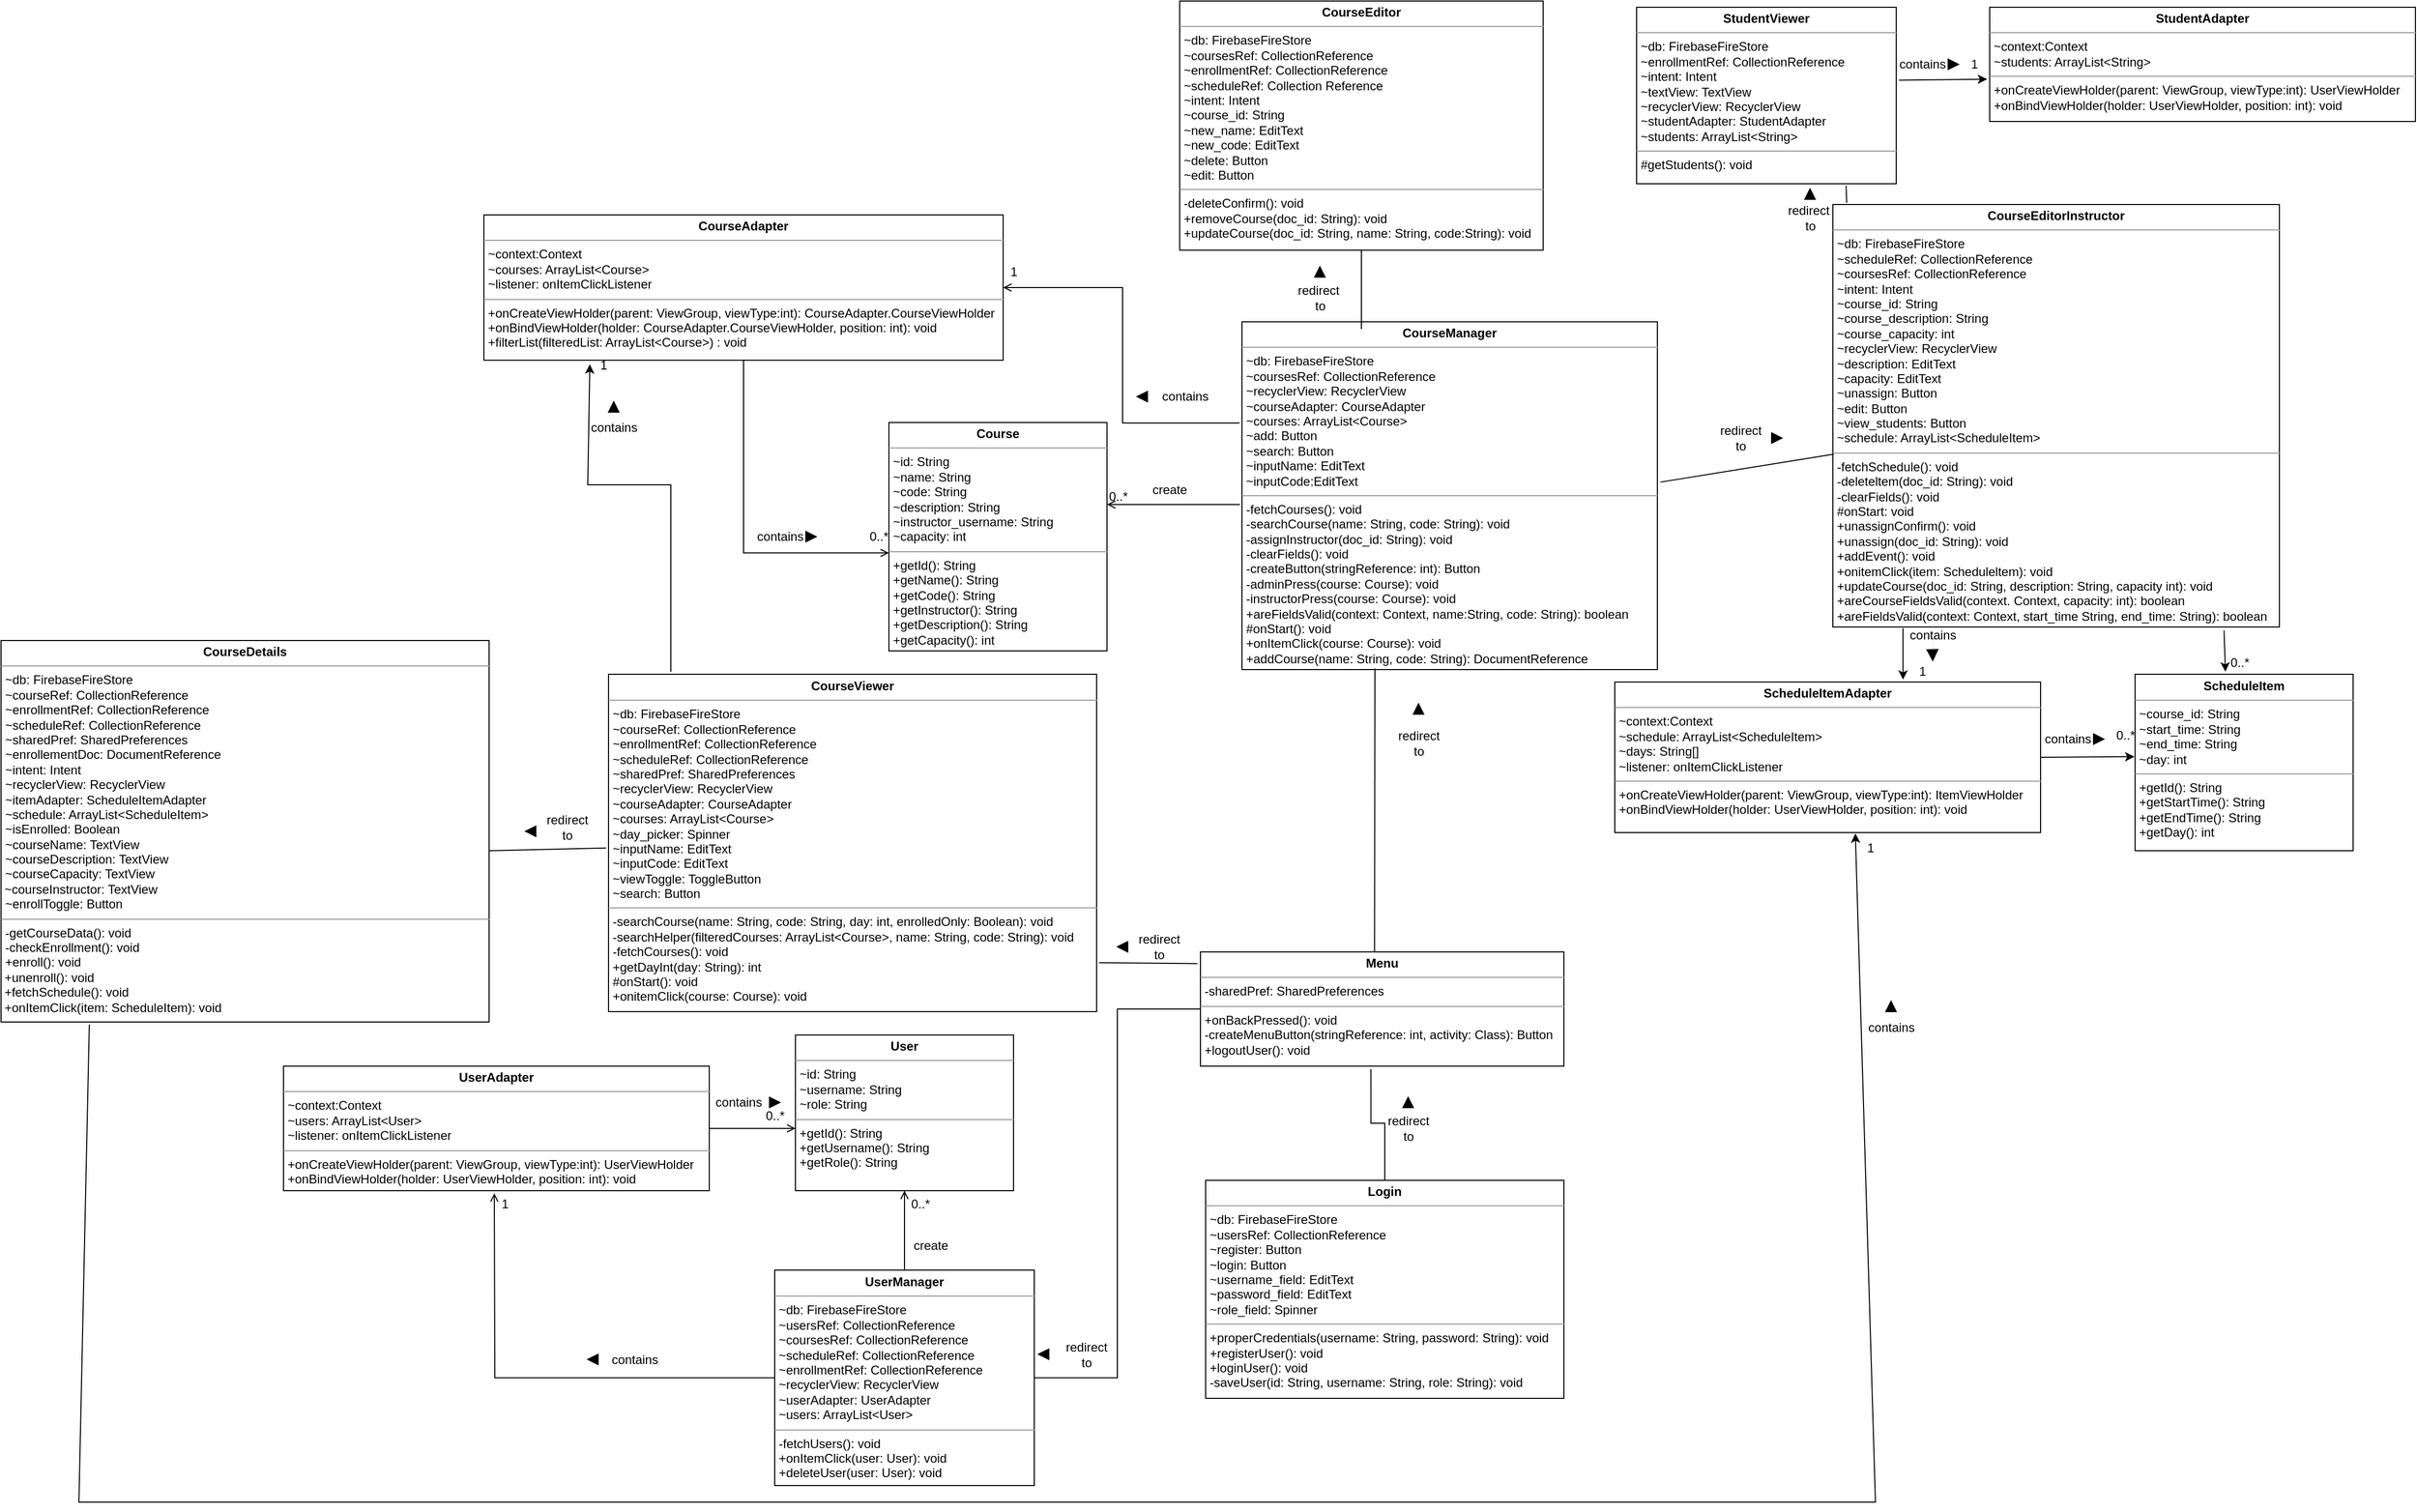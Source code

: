 <mxfile version="20.6.0" type="github">
  <diagram id="C5RBs43oDa-KdzZeNtuy" name="Page-1">
    <mxGraphModel dx="3412" dy="2587" grid="1" gridSize="10" guides="1" tooltips="1" connect="1" arrows="1" fold="1" page="1" pageScale="1" pageWidth="827" pageHeight="1169" math="0" shadow="0">
      <root>
        <mxCell id="WIyWlLk6GJQsqaUBKTNV-0" />
        <mxCell id="WIyWlLk6GJQsqaUBKTNV-1" parent="WIyWlLk6GJQsqaUBKTNV-0" />
        <mxCell id="zkfFHV4jXpPFQw0GAbJ--26" value="" style="endArrow=none;shadow=0;strokeWidth=1;rounded=0;endFill=0;edgeStyle=elbowEdgeStyle;elbow=vertical;strokeColor=default;startArrow=open;startFill=0;" parent="WIyWlLk6GJQsqaUBKTNV-1" edge="1">
          <mxGeometry x="0.5" y="41" relative="1" as="geometry">
            <mxPoint x="380" y="189" as="sourcePoint" />
            <mxPoint x="508" y="189" as="targetPoint" />
            <mxPoint x="-40" y="32" as="offset" />
          </mxGeometry>
        </mxCell>
        <mxCell id="zkfFHV4jXpPFQw0GAbJ--27" value="0..*" style="resizable=0;align=left;verticalAlign=bottom;labelBackgroundColor=none;fontSize=12;" parent="zkfFHV4jXpPFQw0GAbJ--26" connectable="0" vertex="1">
          <mxGeometry x="-1" relative="1" as="geometry">
            <mxPoint y="1" as="offset" />
          </mxGeometry>
        </mxCell>
        <mxCell id="zkfFHV4jXpPFQw0GAbJ--28" value="" style="resizable=0;align=right;verticalAlign=bottom;labelBackgroundColor=none;fontSize=12;" parent="zkfFHV4jXpPFQw0GAbJ--26" connectable="0" vertex="1">
          <mxGeometry x="1" relative="1" as="geometry">
            <mxPoint x="-7" y="4" as="offset" />
          </mxGeometry>
        </mxCell>
        <mxCell id="fP5dS_6nymFe7e1dq4BX-2" value="&lt;p style=&quot;margin:0px;margin-top:4px;text-align:center;&quot;&gt;&lt;b&gt;Course&lt;/b&gt;&lt;/p&gt;&lt;hr size=&quot;1&quot;&gt;&lt;p style=&quot;margin:0px;margin-left:4px;&quot;&gt;~id: String&lt;/p&gt;&lt;p style=&quot;margin:0px;margin-left:4px;&quot;&gt;&lt;span style=&quot;background-color: initial;&quot;&gt;~name: String&lt;/span&gt;&lt;/p&gt;&lt;p style=&quot;margin:0px;margin-left:4px;&quot;&gt;&lt;span style=&quot;background-color: initial;&quot;&gt;~code: String&lt;/span&gt;&lt;/p&gt;&lt;p style=&quot;margin:0px;margin-left:4px;&quot;&gt;~description: String&lt;span style=&quot;background-color: initial;&quot;&gt;&lt;br&gt;&lt;/span&gt;&lt;/p&gt;&lt;p style=&quot;margin:0px;margin-left:4px;&quot;&gt;~instructor_username: String&lt;br&gt;&lt;/p&gt;&lt;p style=&quot;margin:0px;margin-left:4px;&quot;&gt;~capacity: int&lt;br&gt;&lt;/p&gt;&lt;hr size=&quot;1&quot;&gt;&lt;p style=&quot;margin:0px;margin-left:4px;&quot;&gt;+getId(): String&lt;/p&gt;&lt;p style=&quot;margin:0px;margin-left:4px;&quot;&gt;+getName(): String&lt;/p&gt;&lt;p style=&quot;margin:0px;margin-left:4px;&quot;&gt;+getCode(): String&lt;/p&gt;&lt;p style=&quot;margin:0px;margin-left:4px;&quot;&gt;+getInstructor(): String&lt;br&gt;&lt;/p&gt;&lt;p style=&quot;margin:0px;margin-left:4px;&quot;&gt;+getDescription(): String&lt;br&gt;&lt;/p&gt;&lt;p style=&quot;margin:0px;margin-left:4px;&quot;&gt;+getCapacity(): int&lt;br&gt;&lt;/p&gt;&lt;p style=&quot;margin:0px;margin-left:4px;&quot;&gt;&lt;br&gt;&lt;/p&gt;" style="verticalAlign=top;align=left;overflow=fill;fontSize=12;fontFamily=Helvetica;html=1;" parent="WIyWlLk6GJQsqaUBKTNV-1" vertex="1">
          <mxGeometry x="170" y="110" width="210" height="220" as="geometry" />
        </mxCell>
        <mxCell id="fP5dS_6nymFe7e1dq4BX-3" value="&lt;p style=&quot;margin:0px;margin-top:4px;text-align:center;&quot;&gt;&lt;b&gt;User&lt;/b&gt;&lt;/p&gt;&lt;hr size=&quot;1&quot;&gt;&lt;p style=&quot;margin:0px;margin-left:4px;&quot;&gt;~id: String&lt;/p&gt;&lt;p style=&quot;margin:0px;margin-left:4px;&quot;&gt;&lt;span style=&quot;background-color: initial;&quot;&gt;~username: String&lt;/span&gt;&lt;/p&gt;&lt;p style=&quot;margin:0px;margin-left:4px;&quot;&gt;&lt;span style=&quot;background-color: initial;&quot;&gt;~role: String&amp;nbsp;&lt;/span&gt;&lt;/p&gt;&lt;hr size=&quot;1&quot;&gt;&lt;p style=&quot;margin:0px;margin-left:4px;&quot;&gt;+getId(): String&lt;/p&gt;&lt;p style=&quot;margin:0px;margin-left:4px;&quot;&gt;+getUsername(): String&lt;/p&gt;&lt;p style=&quot;margin:0px;margin-left:4px;&quot;&gt;+getRole(): String&lt;/p&gt;&lt;p style=&quot;margin:0px;margin-left:4px;&quot;&gt;&lt;br&gt;&lt;/p&gt;&lt;p style=&quot;margin:0px;margin-left:4px;&quot;&gt;&lt;br&gt;&lt;/p&gt;" style="verticalAlign=top;align=left;overflow=fill;fontSize=12;fontFamily=Helvetica;html=1;" parent="WIyWlLk6GJQsqaUBKTNV-1" vertex="1">
          <mxGeometry x="80" y="700" width="210" height="150" as="geometry" />
        </mxCell>
        <mxCell id="fP5dS_6nymFe7e1dq4BX-4" value="&lt;p style=&quot;margin:0px;margin-top:4px;text-align:center;&quot;&gt;&lt;b&gt;CourseManager&lt;/b&gt;&lt;/p&gt;&lt;hr size=&quot;1&quot;&gt;&lt;p style=&quot;margin:0px;margin-left:4px;&quot;&gt;~db: FirebaseFireStore&lt;/p&gt;&lt;p style=&quot;margin:0px;margin-left:4px;&quot;&gt;~coursesRef: CollectionReference&lt;/p&gt;&lt;p style=&quot;margin:0px;margin-left:4px;&quot;&gt;~recyclerView: RecyclerView&lt;/p&gt;&lt;p style=&quot;margin:0px;margin-left:4px;&quot;&gt;~courseAdapter: CourseAdapter&lt;/p&gt;&lt;p style=&quot;margin:0px;margin-left:4px;&quot;&gt;~courses: ArrayList&amp;lt;Course&amp;gt;&lt;/p&gt;&lt;p style=&quot;margin:0px;margin-left:4px;&quot;&gt;~add: Button&lt;/p&gt;&lt;p style=&quot;margin:0px;margin-left:4px;&quot;&gt;~search: Button&lt;/p&gt;&lt;p style=&quot;margin:0px;margin-left:4px;&quot;&gt;~inputName: EditText&lt;/p&gt;&lt;p style=&quot;margin:0px;margin-left:4px;&quot;&gt;~inputCode:EditText&lt;/p&gt;&lt;hr size=&quot;1&quot;&gt;&lt;p style=&quot;margin:0px;margin-left:4px;&quot;&gt;-fetchCourses(): void&lt;/p&gt;&lt;p style=&quot;margin:0px;margin-left:4px;&quot;&gt;-searchCourse(name: String, code: String): void&lt;/p&gt;&lt;p style=&quot;margin:0px;margin-left:4px;&quot;&gt;-assignInstructor(doc_id: String): void&lt;/p&gt;&lt;p style=&quot;margin:0px;margin-left:4px;&quot;&gt;-clearFields(): void&lt;br&gt;&lt;/p&gt;&lt;p style=&quot;margin:0px;margin-left:4px;&quot;&gt;-createButton(stringReference: int): Button&lt;/p&gt;&lt;p style=&quot;margin:0px;margin-left:4px;&quot;&gt;-adminPress(course: Course): void&lt;/p&gt;&lt;p style=&quot;margin:0px;margin-left:4px;&quot;&gt;-instructorPress(course: Course): void&lt;br&gt;&lt;/p&gt;&lt;p style=&quot;margin:0px;margin-left:4px;&quot;&gt;+areFieldsValid(context: Context, name:String, code: String): boolean&lt;/p&gt;&lt;p style=&quot;margin:0px;margin-left:4px;&quot;&gt;#onStart(): void&lt;/p&gt;&lt;p style=&quot;margin:0px;margin-left:4px;&quot;&gt;+onItemClick(course: Course): void&lt;/p&gt;&lt;p style=&quot;margin:0px;margin-left:4px;&quot;&gt;+addCourse(name: String, code: String): DocumentReference&lt;br&gt;&lt;/p&gt;" style="verticalAlign=top;align=left;overflow=fill;fontSize=12;fontFamily=Helvetica;html=1;" parent="WIyWlLk6GJQsqaUBKTNV-1" vertex="1">
          <mxGeometry x="510" y="13" width="400" height="335" as="geometry" />
        </mxCell>
        <mxCell id="fP5dS_6nymFe7e1dq4BX-97" style="edgeStyle=orthogonalEdgeStyle;rounded=0;orthogonalLoop=1;jettySize=auto;html=1;strokeColor=#000000;startArrow=none;startFill=0;endArrow=open;endFill=0;" parent="WIyWlLk6GJQsqaUBKTNV-1" source="fP5dS_6nymFe7e1dq4BX-5" edge="1">
          <mxGeometry relative="1" as="geometry">
            <mxPoint x="-210" y="852.5" as="targetPoint" />
          </mxGeometry>
        </mxCell>
        <mxCell id="fP5dS_6nymFe7e1dq4BX-5" value="&lt;p style=&quot;margin:0px;margin-top:4px;text-align:center;&quot;&gt;&lt;b&gt;UserManager&lt;/b&gt;&lt;/p&gt;&lt;hr size=&quot;1&quot;&gt;&lt;p style=&quot;margin:0px;margin-left:4px;&quot;&gt;~db: FirebaseFireStore&lt;/p&gt;&lt;p style=&quot;margin:0px;margin-left:4px;&quot;&gt;~usersRef: CollectionReference&lt;/p&gt;&lt;p style=&quot;margin:0px;margin-left:4px;&quot;&gt;~coursesRef: CollectionReference&lt;/p&gt;&lt;p style=&quot;margin:0px;margin-left:4px;&quot;&gt;~scheduleRef: CollectionReference&lt;/p&gt;&lt;p style=&quot;margin:0px;margin-left:4px;&quot;&gt;~enrollmentRef: CollectionReference&lt;/p&gt;&lt;p style=&quot;margin:0px;margin-left:4px;&quot;&gt;~recyclerView: RecyclerView&lt;/p&gt;&lt;p style=&quot;margin:0px;margin-left:4px;&quot;&gt;~userAdapter: UserAdapter&lt;/p&gt;&lt;p style=&quot;margin:0px;margin-left:4px;&quot;&gt;~users: ArrayList&amp;lt;User&amp;gt;&lt;/p&gt;&lt;hr size=&quot;1&quot;&gt;&lt;p style=&quot;margin:0px;margin-left:4px;&quot;&gt;-fetchUsers(): void&lt;/p&gt;&lt;p style=&quot;margin:0px;margin-left:4px;&quot;&gt;+onItemClick(user: User): void&lt;/p&gt;&lt;p style=&quot;margin:0px;margin-left:4px;&quot;&gt;+deleteUser(user: User): void&lt;/p&gt;" style="verticalAlign=top;align=left;overflow=fill;fontSize=12;fontFamily=Helvetica;html=1;" parent="WIyWlLk6GJQsqaUBKTNV-1" vertex="1">
          <mxGeometry x="60" y="926.5" width="250" height="207.5" as="geometry" />
        </mxCell>
        <mxCell id="fP5dS_6nymFe7e1dq4BX-13" value="" style="endArrow=none;html=1;rounded=0;entryX=0.5;entryY=0;entryDx=0;entryDy=0;exitX=0.5;exitY=1;exitDx=0;exitDy=0;endFill=0;startArrow=open;startFill=0;" parent="WIyWlLk6GJQsqaUBKTNV-1" source="fP5dS_6nymFe7e1dq4BX-3" target="fP5dS_6nymFe7e1dq4BX-5" edge="1">
          <mxGeometry width="50" height="50" relative="1" as="geometry">
            <mxPoint x="300" y="842.5" as="sourcePoint" />
            <mxPoint x="350" y="792.5" as="targetPoint" />
          </mxGeometry>
        </mxCell>
        <mxCell id="fP5dS_6nymFe7e1dq4BX-15" value="0..*" style="text;html=1;align=center;verticalAlign=middle;resizable=0;points=[];autosize=1;strokeColor=none;fillColor=none;" parent="WIyWlLk6GJQsqaUBKTNV-1" vertex="1">
          <mxGeometry x="180" y="847.5" width="40" height="30" as="geometry" />
        </mxCell>
        <mxCell id="fP5dS_6nymFe7e1dq4BX-26" value="" style="endArrow=classic;html=1;rounded=0;strokeColor=none;" parent="WIyWlLk6GJQsqaUBKTNV-1" edge="1">
          <mxGeometry width="50" height="50" relative="1" as="geometry">
            <mxPoint x="440" y="340" as="sourcePoint" />
            <mxPoint x="440" y="260" as="targetPoint" />
          </mxGeometry>
        </mxCell>
        <mxCell id="fP5dS_6nymFe7e1dq4BX-43" style="edgeStyle=orthogonalEdgeStyle;rounded=0;orthogonalLoop=1;jettySize=auto;html=1;entryX=1;entryY=0.5;entryDx=0;entryDy=0;strokeColor=#000000;endArrow=none;endFill=0;" parent="WIyWlLk6GJQsqaUBKTNV-1" source="fP5dS_6nymFe7e1dq4BX-32" target="fP5dS_6nymFe7e1dq4BX-5" edge="1">
          <mxGeometry relative="1" as="geometry" />
        </mxCell>
        <mxCell id="fP5dS_6nymFe7e1dq4BX-32" value="&lt;p style=&quot;margin:0px;margin-top:4px;text-align:center;&quot;&gt;&lt;b&gt;Menu&lt;/b&gt;&lt;/p&gt;&lt;hr size=&quot;1&quot;&gt;&lt;p style=&quot;margin:0px;margin-left:4px;&quot;&gt;-sharedPref: SharedPreferences&lt;/p&gt;&lt;hr size=&quot;1&quot;&gt;&lt;p style=&quot;margin:0px;margin-left:4px;&quot;&gt;+onBackPressed(): void&lt;/p&gt;&lt;p style=&quot;margin:0px;margin-left:4px;&quot;&gt;-createMenuButton(stringReference: int, activity: Class): Button&lt;/p&gt;&lt;p style=&quot;margin:0px;margin-left:4px;&quot;&gt;+logoutUser(): void&lt;/p&gt;" style="verticalAlign=top;align=left;overflow=fill;fontSize=12;fontFamily=Helvetica;html=1;" parent="WIyWlLk6GJQsqaUBKTNV-1" vertex="1">
          <mxGeometry x="470" y="620" width="350" height="110" as="geometry" />
        </mxCell>
        <mxCell id="fP5dS_6nymFe7e1dq4BX-44" value="redirect&lt;br&gt;to" style="text;html=1;align=center;verticalAlign=middle;resizable=0;points=[];autosize=1;strokeColor=none;fillColor=none;" parent="WIyWlLk6GJQsqaUBKTNV-1" vertex="1">
          <mxGeometry x="330" y="987.5" width="60" height="40" as="geometry" />
        </mxCell>
        <mxCell id="fP5dS_6nymFe7e1dq4BX-46" value="" style="triangle;whiteSpace=wrap;html=1;direction=west;fillColor=#000000;" parent="WIyWlLk6GJQsqaUBKTNV-1" vertex="1">
          <mxGeometry x="314" y="1002.5" width="10" height="10" as="geometry" />
        </mxCell>
        <mxCell id="fP5dS_6nymFe7e1dq4BX-57" style="edgeStyle=orthogonalEdgeStyle;rounded=0;orthogonalLoop=1;jettySize=auto;html=1;strokeColor=#000000;endArrow=none;endFill=0;" parent="WIyWlLk6GJQsqaUBKTNV-1" source="fP5dS_6nymFe7e1dq4BX-47" edge="1">
          <mxGeometry relative="1" as="geometry">
            <mxPoint x="625" y="20" as="targetPoint" />
          </mxGeometry>
        </mxCell>
        <mxCell id="fP5dS_6nymFe7e1dq4BX-47" value="&lt;p style=&quot;margin:0px;margin-top:4px;text-align:center;&quot;&gt;&lt;b&gt;CourseEditor&lt;/b&gt;&lt;/p&gt;&lt;hr size=&quot;1&quot;&gt;&lt;p style=&quot;margin:0px;margin-left:4px;&quot;&gt;~db: FirebaseFireStore&lt;/p&gt;&lt;p style=&quot;margin:0px;margin-left:4px;&quot;&gt;~coursesRef: CollectionReference&lt;/p&gt;&lt;p style=&quot;margin:0px;margin-left:4px;&quot;&gt;~enrollmentRef: CollectionReference&lt;/p&gt;&lt;p style=&quot;margin:0px;margin-left:4px;&quot;&gt;~scheduleRef: Collection Reference&lt;br&gt;&lt;/p&gt;&lt;p style=&quot;margin:0px;margin-left:4px;&quot;&gt;~intent: Intent&lt;/p&gt;&lt;p style=&quot;margin:0px;margin-left:4px;&quot;&gt;~course_id: String&lt;/p&gt;&lt;p style=&quot;margin:0px;margin-left:4px;&quot;&gt;~new_name: EditText&lt;/p&gt;&lt;p style=&quot;margin:0px;margin-left:4px;&quot;&gt;~new_code: EditText&lt;/p&gt;&lt;p style=&quot;margin:0px;margin-left:4px;&quot;&gt;~delete: Button&lt;/p&gt;&lt;p style=&quot;margin:0px;margin-left:4px;&quot;&gt;~edit: Button&lt;/p&gt;&lt;hr size=&quot;1&quot;&gt;&lt;p style=&quot;margin:0px;margin-left:4px;&quot;&gt;-deleteConfirm(): void&lt;/p&gt;&lt;p style=&quot;margin:0px;margin-left:4px;&quot;&gt;+removeCourse(doc_id: String): void&lt;/p&gt;&lt;p style=&quot;margin:0px;margin-left:4px;&quot;&gt;+updateCourse(doc_id: String, name: String, code:String): void&lt;/p&gt;" style="verticalAlign=top;align=left;overflow=fill;fontSize=12;fontFamily=Helvetica;html=1;" parent="WIyWlLk6GJQsqaUBKTNV-1" vertex="1">
          <mxGeometry x="450" y="-296" width="350" height="240" as="geometry" />
        </mxCell>
        <mxCell id="fP5dS_6nymFe7e1dq4BX-80" style="edgeStyle=orthogonalEdgeStyle;rounded=0;orthogonalLoop=1;jettySize=auto;html=1;entryX=0;entryY=0.571;entryDx=0;entryDy=0;entryPerimeter=0;strokeColor=#000000;endArrow=open;endFill=0;" parent="WIyWlLk6GJQsqaUBKTNV-1" source="fP5dS_6nymFe7e1dq4BX-49" target="fP5dS_6nymFe7e1dq4BX-2" edge="1">
          <mxGeometry relative="1" as="geometry" />
        </mxCell>
        <mxCell id="fP5dS_6nymFe7e1dq4BX-89" style="edgeStyle=orthogonalEdgeStyle;rounded=0;orthogonalLoop=1;jettySize=auto;html=1;entryX=-0.006;entryY=0.291;entryDx=0;entryDy=0;entryPerimeter=0;strokeColor=#000000;endArrow=none;endFill=0;startArrow=open;startFill=0;" parent="WIyWlLk6GJQsqaUBKTNV-1" source="fP5dS_6nymFe7e1dq4BX-49" target="fP5dS_6nymFe7e1dq4BX-4" edge="1">
          <mxGeometry relative="1" as="geometry" />
        </mxCell>
        <mxCell id="fP5dS_6nymFe7e1dq4BX-49" value="&lt;p style=&quot;margin:0px;margin-top:4px;text-align:center;&quot;&gt;&lt;b&gt;CourseAdapter&lt;/b&gt;&lt;/p&gt;&lt;hr size=&quot;1&quot;&gt;&lt;p style=&quot;margin:0px;margin-left:4px;&quot;&gt;~context:Context&lt;/p&gt;&lt;p style=&quot;margin:0px;margin-left:4px;&quot;&gt;~courses: ArrayList&amp;lt;Course&amp;gt;&lt;/p&gt;&lt;p style=&quot;margin:0px;margin-left:4px;&quot;&gt;~listener: onItemClickListener&lt;/p&gt;&lt;hr size=&quot;1&quot;&gt;&lt;p style=&quot;margin:0px;margin-left:4px;&quot;&gt;+onCreateViewHolder(parent: ViewGroup, viewType:int): CourseAdapter.CourseViewHolder&lt;/p&gt;&lt;p style=&quot;margin:0px;margin-left:4px;&quot;&gt;+onBindViewHolder(holder: CourseAdapter.CourseViewHolder, position: int): void&lt;/p&gt;&lt;p style=&quot;margin:0px;margin-left:4px;&quot;&gt;+filterList(filteredList: ArrayList&amp;lt;Course&amp;gt;) : void&lt;br&gt;&lt;/p&gt;" style="verticalAlign=top;align=left;overflow=fill;fontSize=12;fontFamily=Helvetica;html=1;" parent="WIyWlLk6GJQsqaUBKTNV-1" vertex="1">
          <mxGeometry x="-220" y="-90" width="500" height="140" as="geometry" />
        </mxCell>
        <mxCell id="fP5dS_6nymFe7e1dq4BX-83" style="edgeStyle=orthogonalEdgeStyle;rounded=0;orthogonalLoop=1;jettySize=auto;html=1;entryX=0;entryY=0.6;entryDx=0;entryDy=0;entryPerimeter=0;strokeColor=#000000;endArrow=open;endFill=0;" parent="WIyWlLk6GJQsqaUBKTNV-1" source="fP5dS_6nymFe7e1dq4BX-50" target="fP5dS_6nymFe7e1dq4BX-3" edge="1">
          <mxGeometry relative="1" as="geometry" />
        </mxCell>
        <mxCell id="fP5dS_6nymFe7e1dq4BX-50" value="&lt;p style=&quot;margin:0px;margin-top:4px;text-align:center;&quot;&gt;&lt;b&gt;UserAdapter&lt;/b&gt;&lt;/p&gt;&lt;hr size=&quot;1&quot;&gt;&lt;p style=&quot;margin:0px;margin-left:4px;&quot;&gt;~context:Context&lt;/p&gt;&lt;p style=&quot;margin:0px;margin-left:4px;&quot;&gt;~users: ArrayList&amp;lt;User&amp;gt;&lt;/p&gt;&lt;p style=&quot;margin:0px;margin-left:4px;&quot;&gt;~listener: onItemClickListener&lt;/p&gt;&lt;hr size=&quot;1&quot;&gt;&lt;p style=&quot;margin:0px;margin-left:4px;&quot;&gt;+onCreateViewHolder(parent: ViewGroup, viewType:int): UserViewHolder&lt;/p&gt;&lt;p style=&quot;margin:0px;margin-left:4px;&quot;&gt;+onBindViewHolder(holder: UserViewHolder, position: int): void&lt;/p&gt;" style="verticalAlign=top;align=left;overflow=fill;fontSize=12;fontFamily=Helvetica;html=1;" parent="WIyWlLk6GJQsqaUBKTNV-1" vertex="1">
          <mxGeometry x="-413" y="730" width="410" height="120" as="geometry" />
        </mxCell>
        <mxCell id="fP5dS_6nymFe7e1dq4BX-58" value="redirect&amp;nbsp;&lt;br&gt;to" style="text;html=1;align=center;verticalAlign=middle;resizable=0;points=[];autosize=1;strokeColor=none;fillColor=none;" parent="WIyWlLk6GJQsqaUBKTNV-1" vertex="1">
          <mxGeometry x="550" y="-30" width="70" height="40" as="geometry" />
        </mxCell>
        <mxCell id="fP5dS_6nymFe7e1dq4BX-60" value="" style="triangle;whiteSpace=wrap;html=1;direction=north;fillColor=#000000;" parent="WIyWlLk6GJQsqaUBKTNV-1" vertex="1">
          <mxGeometry x="580" y="-40" width="10" height="10" as="geometry" />
        </mxCell>
        <mxCell id="fP5dS_6nymFe7e1dq4BX-66" style="edgeStyle=orthogonalEdgeStyle;rounded=0;orthogonalLoop=1;jettySize=auto;html=1;entryX=0.469;entryY=1.026;entryDx=0;entryDy=0;entryPerimeter=0;strokeColor=#000000;endArrow=none;endFill=0;" parent="WIyWlLk6GJQsqaUBKTNV-1" source="fP5dS_6nymFe7e1dq4BX-65" target="fP5dS_6nymFe7e1dq4BX-32" edge="1">
          <mxGeometry relative="1" as="geometry" />
        </mxCell>
        <mxCell id="fP5dS_6nymFe7e1dq4BX-65" value="&lt;p style=&quot;margin:0px;margin-top:4px;text-align:center;&quot;&gt;&lt;b&gt;Login&lt;/b&gt;&lt;/p&gt;&lt;hr size=&quot;1&quot;&gt;&lt;p style=&quot;margin: 0px 0px 0px 4px;&quot;&gt;~db: FirebaseFireStore&lt;/p&gt;&lt;p style=&quot;margin: 0px 0px 0px 4px;&quot;&gt;~usersRef: CollectionReference&lt;/p&gt;&lt;p style=&quot;margin: 0px 0px 0px 4px;&quot;&gt;~register: Button&lt;/p&gt;&lt;p style=&quot;margin: 0px 0px 0px 4px;&quot;&gt;~login: Button&lt;/p&gt;&lt;p style=&quot;margin: 0px 0px 0px 4px;&quot;&gt;~username_field: EditText&lt;/p&gt;&lt;p style=&quot;margin: 0px 0px 0px 4px;&quot;&gt;~password_field: EditText&lt;/p&gt;&lt;p style=&quot;margin: 0px 0px 0px 4px;&quot;&gt;~role_field: Spinner&lt;/p&gt;&lt;hr size=&quot;1&quot;&gt;&lt;p style=&quot;margin:0px;margin-left:4px;&quot;&gt;+properCredentials(username: String, password: String): void&lt;br&gt;&lt;/p&gt;&lt;p style=&quot;margin:0px;margin-left:4px;&quot;&gt;+registerUser(): void&lt;/p&gt;&lt;p style=&quot;margin:0px;margin-left:4px;&quot;&gt;+loginUser(): void&lt;/p&gt;&lt;p style=&quot;margin:0px;margin-left:4px;&quot;&gt;-saveUser(id: String, username: String, role: String): void&lt;/p&gt;&lt;p style=&quot;margin:0px;margin-left:4px;&quot;&gt;&lt;br&gt;&lt;/p&gt;&lt;p style=&quot;margin:0px;margin-left:4px;&quot;&gt;&lt;br&gt;&lt;/p&gt;" style="verticalAlign=top;align=left;overflow=fill;fontSize=12;fontFamily=Helvetica;html=1;" parent="WIyWlLk6GJQsqaUBKTNV-1" vertex="1">
          <mxGeometry x="475" y="840" width="345" height="210" as="geometry" />
        </mxCell>
        <mxCell id="fP5dS_6nymFe7e1dq4BX-67" value="redirect&lt;br&gt;to" style="text;html=1;align=center;verticalAlign=middle;resizable=0;points=[];autosize=1;strokeColor=none;fillColor=none;" parent="WIyWlLk6GJQsqaUBKTNV-1" vertex="1">
          <mxGeometry x="640" y="770" width="60" height="40" as="geometry" />
        </mxCell>
        <mxCell id="fP5dS_6nymFe7e1dq4BX-69" value="" style="triangle;whiteSpace=wrap;html=1;direction=north;fillColor=#000000;" parent="WIyWlLk6GJQsqaUBKTNV-1" vertex="1">
          <mxGeometry x="665" y="760" width="10" height="10" as="geometry" />
        </mxCell>
        <mxCell id="fP5dS_6nymFe7e1dq4BX-74" value="redirect&lt;br&gt;to" style="text;html=1;align=center;verticalAlign=middle;resizable=0;points=[];autosize=1;strokeColor=none;fillColor=none;" parent="WIyWlLk6GJQsqaUBKTNV-1" vertex="1">
          <mxGeometry x="650" y="398.5" width="60" height="40" as="geometry" />
        </mxCell>
        <mxCell id="fP5dS_6nymFe7e1dq4BX-75" value="" style="triangle;whiteSpace=wrap;html=1;direction=north;fillColor=#000000;" parent="WIyWlLk6GJQsqaUBKTNV-1" vertex="1">
          <mxGeometry x="675" y="381" width="10" height="10" as="geometry" />
        </mxCell>
        <mxCell id="fP5dS_6nymFe7e1dq4BX-76" value="create" style="text;html=1;align=center;verticalAlign=middle;resizable=0;points=[];autosize=1;strokeColor=none;fillColor=none;" parent="WIyWlLk6GJQsqaUBKTNV-1" vertex="1">
          <mxGeometry x="410" y="160" width="60" height="30" as="geometry" />
        </mxCell>
        <mxCell id="fP5dS_6nymFe7e1dq4BX-78" value="create" style="text;html=1;align=center;verticalAlign=middle;resizable=0;points=[];autosize=1;strokeColor=none;fillColor=none;" parent="WIyWlLk6GJQsqaUBKTNV-1" vertex="1">
          <mxGeometry x="180" y="887.5" width="60" height="30" as="geometry" />
        </mxCell>
        <mxCell id="fP5dS_6nymFe7e1dq4BX-79" value="" style="endArrow=none;html=1;rounded=0;strokeColor=#000000;exitX=0.479;exitY=0;exitDx=0;exitDy=0;exitPerimeter=0;entryX=0.32;entryY=0.997;entryDx=0;entryDy=0;entryPerimeter=0;" parent="WIyWlLk6GJQsqaUBKTNV-1" source="fP5dS_6nymFe7e1dq4BX-32" target="fP5dS_6nymFe7e1dq4BX-4" edge="1">
          <mxGeometry width="50" height="50" relative="1" as="geometry">
            <mxPoint x="450" y="450" as="sourcePoint" />
            <mxPoint x="638" y="360" as="targetPoint" />
          </mxGeometry>
        </mxCell>
        <mxCell id="fP5dS_6nymFe7e1dq4BX-84" value="0..*" style="text;html=1;align=center;verticalAlign=middle;resizable=0;points=[];autosize=1;strokeColor=none;fillColor=none;" parent="WIyWlLk6GJQsqaUBKTNV-1" vertex="1">
          <mxGeometry x="140" y="205" width="40" height="30" as="geometry" />
        </mxCell>
        <mxCell id="fP5dS_6nymFe7e1dq4BX-85" value="0..*" style="text;html=1;align=center;verticalAlign=middle;resizable=0;points=[];autosize=1;strokeColor=none;fillColor=none;" parent="WIyWlLk6GJQsqaUBKTNV-1" vertex="1">
          <mxGeometry x="40" y="762.5" width="40" height="30" as="geometry" />
        </mxCell>
        <mxCell id="fP5dS_6nymFe7e1dq4BX-87" value="contains&lt;br&gt;" style="text;html=1;align=center;verticalAlign=middle;resizable=0;points=[];autosize=1;strokeColor=none;fillColor=none;" parent="WIyWlLk6GJQsqaUBKTNV-1" vertex="1">
          <mxGeometry x="30" y="205" width="70" height="30" as="geometry" />
        </mxCell>
        <mxCell id="fP5dS_6nymFe7e1dq4BX-88" value="contains&lt;br&gt;" style="text;html=1;align=center;verticalAlign=middle;resizable=0;points=[];autosize=1;strokeColor=none;fillColor=none;" parent="WIyWlLk6GJQsqaUBKTNV-1" vertex="1">
          <mxGeometry x="-10" y="750" width="70" height="30" as="geometry" />
        </mxCell>
        <mxCell id="fP5dS_6nymFe7e1dq4BX-90" value="1" style="text;html=1;align=center;verticalAlign=middle;resizable=0;points=[];autosize=1;strokeColor=none;fillColor=none;" parent="WIyWlLk6GJQsqaUBKTNV-1" vertex="1">
          <mxGeometry x="275" y="-50" width="30" height="30" as="geometry" />
        </mxCell>
        <mxCell id="fP5dS_6nymFe7e1dq4BX-91" value="contains&lt;br&gt;" style="text;html=1;align=center;verticalAlign=middle;resizable=0;points=[];autosize=1;strokeColor=none;fillColor=none;" parent="WIyWlLk6GJQsqaUBKTNV-1" vertex="1">
          <mxGeometry x="420" y="70" width="70" height="30" as="geometry" />
        </mxCell>
        <mxCell id="fP5dS_6nymFe7e1dq4BX-93" value="" style="triangle;whiteSpace=wrap;html=1;direction=west;fillColor=#000000;" parent="WIyWlLk6GJQsqaUBKTNV-1" vertex="1">
          <mxGeometry x="409" y="80" width="10" height="10" as="geometry" />
        </mxCell>
        <mxCell id="fP5dS_6nymFe7e1dq4BX-94" value="" style="triangle;whiteSpace=wrap;html=1;direction=east;fillColor=#000000;" parent="WIyWlLk6GJQsqaUBKTNV-1" vertex="1">
          <mxGeometry x="90" y="215" width="10" height="10" as="geometry" />
        </mxCell>
        <mxCell id="fP5dS_6nymFe7e1dq4BX-95" value="" style="triangle;whiteSpace=wrap;html=1;direction=east;fillColor=#000000;" parent="WIyWlLk6GJQsqaUBKTNV-1" vertex="1">
          <mxGeometry x="55" y="760" width="10" height="10" as="geometry" />
        </mxCell>
        <mxCell id="fP5dS_6nymFe7e1dq4BX-98" value="contains&lt;br&gt;" style="text;html=1;align=center;verticalAlign=middle;resizable=0;points=[];autosize=1;strokeColor=none;fillColor=none;" parent="WIyWlLk6GJQsqaUBKTNV-1" vertex="1">
          <mxGeometry x="-110" y="997.5" width="70" height="30" as="geometry" />
        </mxCell>
        <mxCell id="fP5dS_6nymFe7e1dq4BX-99" value="" style="triangle;whiteSpace=wrap;html=1;direction=west;fillColor=#000000;" parent="WIyWlLk6GJQsqaUBKTNV-1" vertex="1">
          <mxGeometry x="-120" y="1007.5" width="10" height="10" as="geometry" />
        </mxCell>
        <mxCell id="fP5dS_6nymFe7e1dq4BX-100" value="1" style="text;html=1;align=center;verticalAlign=middle;resizable=0;points=[];autosize=1;strokeColor=none;fillColor=none;" parent="WIyWlLk6GJQsqaUBKTNV-1" vertex="1">
          <mxGeometry x="-215" y="847.5" width="30" height="30" as="geometry" />
        </mxCell>
        <mxCell id="FUKCDuMdCEa6yZgynZya-0" value="&lt;p style=&quot;margin:0px;margin-top:4px;text-align:center;&quot;&gt;&lt;b&gt;CourseEditorInstructor&lt;/b&gt;&lt;/p&gt;&lt;hr size=&quot;1&quot;&gt;&lt;p style=&quot;margin:0px;margin-left:4px;&quot;&gt;~db: FirebaseFireStore&lt;/p&gt;&lt;p style=&quot;margin:0px;margin-left:4px;&quot;&gt;~scheduleRef: CollectionReference&lt;/p&gt;&lt;p style=&quot;margin:0px;margin-left:4px;&quot;&gt;~coursesRef: CollectionReference&lt;/p&gt;&lt;p style=&quot;margin:0px;margin-left:4px;&quot;&gt;~intent: Intent&lt;/p&gt;&lt;p style=&quot;margin:0px;margin-left:4px;&quot;&gt;~course_id: String&lt;/p&gt;&lt;p style=&quot;margin:0px;margin-left:4px;&quot;&gt;~course_description: String&lt;br&gt;&lt;/p&gt;&lt;p style=&quot;margin:0px;margin-left:4px;&quot;&gt;~course_capacity: int&lt;/p&gt;&lt;p style=&quot;margin:0px;margin-left:4px;&quot;&gt;~recyclerView: RecyclerView&lt;/p&gt;&lt;p style=&quot;margin:0px;margin-left:4px;&quot;&gt;~description: EditText&lt;/p&gt;&lt;p style=&quot;margin:0px;margin-left:4px;&quot;&gt;~capacity: EditText&lt;/p&gt;&lt;p style=&quot;margin:0px;margin-left:4px;&quot;&gt;~unassign: Button&lt;/p&gt;&lt;p style=&quot;margin:0px;margin-left:4px;&quot;&gt;~edit: Button&lt;/p&gt;&lt;p style=&quot;margin:0px;margin-left:4px;&quot;&gt;~view_students: Button&lt;br&gt;&lt;/p&gt;&lt;p style=&quot;margin:0px;margin-left:4px;&quot;&gt;~schedule: ArrayList&amp;lt;ScheduleItem&amp;gt;&lt;br&gt;&lt;/p&gt;&lt;hr size=&quot;1&quot;&gt;&lt;p style=&quot;margin:0px;margin-left:4px;&quot;&gt;-fetchSchedule(): void&lt;/p&gt;&lt;p style=&quot;margin:0px;margin-left:4px;&quot;&gt;-deleteltem(doc_id: String): void&lt;/p&gt;&lt;p style=&quot;margin:0px;margin-left:4px;&quot;&gt;-clearFields(): void&lt;br&gt;&lt;/p&gt;&lt;p style=&quot;margin:0px;margin-left:4px;&quot;&gt;#onStart: void&lt;/p&gt;&lt;p style=&quot;margin:0px;margin-left:4px;&quot;&gt;+unassignConfirm(): void&lt;/p&gt;&lt;p style=&quot;margin:0px;margin-left:4px;&quot;&gt;+unassign(doc_id: String): void&amp;nbsp;&lt;/p&gt;&lt;p style=&quot;margin:0px;margin-left:4px;&quot;&gt;+addEvent(): void&lt;/p&gt;&lt;p style=&quot;margin:0px;margin-left:4px;&quot;&gt;+onitemClick(item: Scheduleltem): void&lt;/p&gt;&lt;p style=&quot;margin:0px;margin-left:4px;&quot;&gt;+updateCourse(doc_id: String, description: String, capacity int): void&amp;nbsp;&lt;/p&gt;&lt;p style=&quot;margin:0px;margin-left:4px;&quot;&gt;+areCourseFieldsValid(context. Context, capacity: int): boolean&amp;nbsp;&lt;/p&gt;&lt;p style=&quot;margin:0px;margin-left:4px;&quot;&gt;+areFieldsValid(context: Context, start_time String, end_time: String): boolean&lt;/p&gt;" style="verticalAlign=top;align=left;overflow=fill;fontSize=12;fontFamily=Helvetica;html=1;" parent="WIyWlLk6GJQsqaUBKTNV-1" vertex="1">
          <mxGeometry x="1079" y="-100" width="430" height="407" as="geometry" />
        </mxCell>
        <mxCell id="FUKCDuMdCEa6yZgynZya-1" value="&lt;p style=&quot;margin:0px;margin-top:4px;text-align:center;&quot;&gt;&lt;b&gt;ScheduleItemAdapter&lt;/b&gt;&lt;/p&gt;&lt;hr size=&quot;1&quot;&gt;&lt;p style=&quot;margin:0px;margin-left:4px;&quot;&gt;~context:Context&lt;/p&gt;&lt;p style=&quot;margin:0px;margin-left:4px;&quot;&gt;~schedule: ArrayList&amp;lt;&lt;span style=&quot;background-color: initial;&quot;&gt;ScheduleItem&lt;/span&gt;&lt;span style=&quot;background-color: initial;&quot;&gt;&amp;gt;&lt;/span&gt;&lt;/p&gt;&lt;p style=&quot;margin:0px;margin-left:4px;&quot;&gt;&lt;span style=&quot;background-color: initial;&quot;&gt;~days: String[]&lt;/span&gt;&lt;/p&gt;&lt;p style=&quot;margin:0px;margin-left:4px;&quot;&gt;~listener: onItemClickListener&lt;/p&gt;&lt;hr size=&quot;1&quot;&gt;&lt;p style=&quot;margin:0px;margin-left:4px;&quot;&gt;+onCreateViewHolder(parent: ViewGroup, viewType:int): ItemViewHolder&lt;/p&gt;&lt;p style=&quot;margin:0px;margin-left:4px;&quot;&gt;+onBindViewHolder(holder: UserViewHolder, position: int): void&lt;/p&gt;" style="verticalAlign=top;align=left;overflow=fill;fontSize=12;fontFamily=Helvetica;html=1;" parent="WIyWlLk6GJQsqaUBKTNV-1" vertex="1">
          <mxGeometry x="869" y="360" width="410" height="145" as="geometry" />
        </mxCell>
        <mxCell id="FUKCDuMdCEa6yZgynZya-2" value="&lt;p style=&quot;margin:0px;margin-top:4px;text-align:center;&quot;&gt;&lt;b&gt;ScheduleItem&lt;/b&gt;&lt;/p&gt;&lt;hr size=&quot;1&quot;&gt;&lt;p style=&quot;margin:0px;margin-left:4px;&quot;&gt;~course_id: String&lt;/p&gt;&lt;p style=&quot;margin:0px;margin-left:4px;&quot;&gt;&lt;span style=&quot;background-color: initial;&quot;&gt;~start_time: String&lt;/span&gt;&lt;/p&gt;&lt;p style=&quot;margin:0px;margin-left:4px;&quot;&gt;&lt;span style=&quot;background-color: initial;&quot;&gt;~end_time: String&amp;nbsp;&lt;/span&gt;&lt;/p&gt;&lt;p style=&quot;margin:0px;margin-left:4px;&quot;&gt;&lt;span style=&quot;background-color: initial;&quot;&gt;~day: int&lt;/span&gt;&lt;/p&gt;&lt;hr size=&quot;1&quot;&gt;&lt;p style=&quot;margin:0px;margin-left:4px;&quot;&gt;+getId(): String&lt;/p&gt;&lt;p style=&quot;margin:0px;margin-left:4px;&quot;&gt;+getStartTime(): String&lt;/p&gt;&lt;p style=&quot;margin:0px;margin-left:4px;&quot;&gt;+getEndTime(): String&lt;br&gt;&lt;/p&gt;&lt;p style=&quot;margin:0px;margin-left:4px;&quot;&gt;+getDay(): int&lt;/p&gt;&lt;p style=&quot;margin:0px;margin-left:4px;&quot;&gt;&lt;br&gt;&lt;/p&gt;&lt;p style=&quot;margin:0px;margin-left:4px;&quot;&gt;&lt;br&gt;&lt;/p&gt;" style="verticalAlign=top;align=left;overflow=fill;fontSize=12;fontFamily=Helvetica;html=1;" parent="WIyWlLk6GJQsqaUBKTNV-1" vertex="1">
          <mxGeometry x="1370" y="352.5" width="210" height="170" as="geometry" />
        </mxCell>
        <mxCell id="FUKCDuMdCEa6yZgynZya-3" value="&lt;p style=&quot;margin:0px;margin-top:4px;text-align:center;&quot;&gt;&lt;b&gt;StudentViewer&lt;/b&gt;&lt;/p&gt;&lt;hr size=&quot;1&quot;&gt;&lt;p style=&quot;margin:0px;margin-left:4px;&quot;&gt;~db: FirebaseFireStore&lt;/p&gt;&lt;p style=&quot;margin:0px;margin-left:4px;&quot;&gt;~enrollmentRef: CollectionReference&lt;/p&gt;&lt;p style=&quot;margin: 0px 0px 0px 4px;&quot;&gt;~intent: Intent&lt;/p&gt;&lt;p style=&quot;margin: 0px 0px 0px 4px;&quot;&gt;~textView: TextView&lt;/p&gt;&lt;p style=&quot;margin:0px;margin-left:4px;&quot;&gt;~recyclerView: RecyclerView&lt;/p&gt;&lt;p style=&quot;margin:0px;margin-left:4px;&quot;&gt;~studentAdapter: StudentAdapter&lt;/p&gt;&lt;p style=&quot;margin:0px;margin-left:4px;&quot;&gt;~students: ArrayList&amp;lt;String&amp;gt;&lt;/p&gt;&lt;hr size=&quot;1&quot;&gt;&lt;p style=&quot;margin:0px;margin-left:4px;&quot;&gt;#getStudents(): void&lt;/p&gt;" style="verticalAlign=top;align=left;overflow=fill;fontSize=12;fontFamily=Helvetica;html=1;" parent="WIyWlLk6GJQsqaUBKTNV-1" vertex="1">
          <mxGeometry x="890" y="-290" width="250" height="170" as="geometry" />
        </mxCell>
        <mxCell id="FUKCDuMdCEa6yZgynZya-4" value="&lt;p style=&quot;margin:0px;margin-top:4px;text-align:center;&quot;&gt;&lt;b&gt;StudentAdapter&lt;/b&gt;&lt;/p&gt;&lt;hr size=&quot;1&quot;&gt;&lt;p style=&quot;margin:0px;margin-left:4px;&quot;&gt;~context:Context&lt;/p&gt;&lt;p style=&quot;margin:0px;margin-left:4px;&quot;&gt;~students: ArrayList&amp;lt;&lt;span style=&quot;background-color: initial;&quot;&gt;String&lt;/span&gt;&lt;span style=&quot;background-color: initial;&quot;&gt;&amp;gt;&lt;/span&gt;&lt;/p&gt;&lt;hr size=&quot;1&quot;&gt;&lt;p style=&quot;margin:0px;margin-left:4px;&quot;&gt;+onCreateViewHolder(parent: ViewGroup, viewType:int): UserViewHolder&lt;/p&gt;&lt;p style=&quot;margin:0px;margin-left:4px;&quot;&gt;+onBindViewHolder(holder: UserViewHolder, position: int): void&lt;/p&gt;" style="verticalAlign=top;align=left;overflow=fill;fontSize=12;fontFamily=Helvetica;html=1;" parent="WIyWlLk6GJQsqaUBKTNV-1" vertex="1">
          <mxGeometry x="1230" y="-290" width="410" height="110" as="geometry" />
        </mxCell>
        <mxCell id="FUKCDuMdCEa6yZgynZya-5" value="&lt;p style=&quot;margin:0px;margin-top:4px;text-align:center;&quot;&gt;&lt;b&gt;CourseViewer&lt;/b&gt;&lt;/p&gt;&lt;hr size=&quot;1&quot;&gt;&lt;p style=&quot;margin:0px;margin-left:4px;&quot;&gt;~db: FirebaseFireStore&lt;/p&gt;&lt;p style=&quot;margin:0px;margin-left:4px;&quot;&gt;~courseRef: CollectionReference&lt;/p&gt;&lt;p style=&quot;margin:0px;margin-left:4px;&quot;&gt;~enrollmentRef: CollectionReference&lt;br&gt;&lt;/p&gt;&lt;p style=&quot;margin:0px;margin-left:4px;&quot;&gt;~scheduleRef: CollectionReference&lt;br&gt;&lt;/p&gt;&lt;p style=&quot;margin:0px;margin-left:4px;&quot;&gt;~sharedPref: SharedPreferences&lt;/p&gt;&lt;p style=&quot;margin: 0px 0px 0px 4px;&quot;&gt;~recyclerView: RecyclerView&lt;/p&gt;&lt;p style=&quot;margin: 0px 0px 0px 4px;&quot;&gt;~courseAdapter: CourseAdapter&lt;/p&gt;&lt;p style=&quot;margin: 0px 0px 0px 4px;&quot;&gt;~courses: ArrayList&amp;lt;Course&amp;gt;&lt;/p&gt;&lt;p style=&quot;margin:0px;margin-left:4px;&quot;&gt;~day_picker: Spinner&lt;/p&gt;&lt;p style=&quot;margin:0px;margin-left:4px;&quot;&gt;~inputName: EditText&lt;/p&gt;&lt;p style=&quot;margin:0px;margin-left:4px;&quot;&gt;~inputCode: EditText&lt;/p&gt;&lt;p style=&quot;margin:0px;margin-left:4px;&quot;&gt;~viewToggle: ToggleButton&lt;/p&gt;&lt;p style=&quot;margin:0px;margin-left:4px;&quot;&gt;~search: Button&lt;/p&gt;&lt;hr size=&quot;1&quot;&gt;&lt;p style=&quot;margin:0px;margin-left:4px;&quot;&gt;-searchCourse(name: String, code: String, day: int, enrolledOnly: Boolean): void&lt;/p&gt;&lt;p style=&quot;margin:0px;margin-left:4px;&quot;&gt;-searchHelper(filteredCourses: ArrayList&amp;lt;Course&amp;gt;, name: String, code: String): void&lt;/p&gt;&lt;p style=&quot;margin:0px;margin-left:4px;&quot;&gt;-fetchCourses(): void&lt;/p&gt;&lt;p style=&quot;margin:0px;margin-left:4px;&quot;&gt;+getDayInt(day: String): int&lt;/p&gt;&lt;p style=&quot;margin:0px;margin-left:4px;&quot;&gt;#onStart(): void&lt;/p&gt;&lt;p style=&quot;margin:0px;margin-left:4px;&quot;&gt;+onitemClick(course: Course): void&lt;/p&gt;" style="verticalAlign=top;align=left;overflow=fill;fontSize=12;fontFamily=Helvetica;html=1;" parent="WIyWlLk6GJQsqaUBKTNV-1" vertex="1">
          <mxGeometry x="-100" y="352.5" width="470" height="325" as="geometry" />
        </mxCell>
        <mxCell id="FUKCDuMdCEa6yZgynZya-6" value="" style="endArrow=classic;html=1;rounded=0;entryX=0.204;entryY=1.028;entryDx=0;entryDy=0;entryPerimeter=0;" parent="WIyWlLk6GJQsqaUBKTNV-1" target="fP5dS_6nymFe7e1dq4BX-49" edge="1">
          <mxGeometry width="50" height="50" relative="1" as="geometry">
            <mxPoint x="-40" y="350" as="sourcePoint" />
            <mxPoint x="220" y="380" as="targetPoint" />
            <Array as="points">
              <mxPoint x="-40" y="170" />
              <mxPoint x="-120" y="170" />
            </Array>
          </mxGeometry>
        </mxCell>
        <mxCell id="FUKCDuMdCEa6yZgynZya-8" value="contains&lt;br&gt;" style="text;html=1;align=center;verticalAlign=middle;resizable=0;points=[];autosize=1;strokeColor=none;fillColor=none;" parent="WIyWlLk6GJQsqaUBKTNV-1" vertex="1">
          <mxGeometry x="-130" y="100" width="70" height="30" as="geometry" />
        </mxCell>
        <mxCell id="FUKCDuMdCEa6yZgynZya-10" value="" style="triangle;whiteSpace=wrap;html=1;direction=north;fillColor=#000000;" parent="WIyWlLk6GJQsqaUBKTNV-1" vertex="1">
          <mxGeometry x="-100" y="90" width="10" height="10" as="geometry" />
        </mxCell>
        <mxCell id="FUKCDuMdCEa6yZgynZya-11" value="" style="endArrow=none;html=1;rounded=0;entryX=1.005;entryY=0.855;entryDx=0;entryDy=0;entryPerimeter=0;exitX=-0.008;exitY=0.102;exitDx=0;exitDy=0;exitPerimeter=0;" parent="WIyWlLk6GJQsqaUBKTNV-1" source="fP5dS_6nymFe7e1dq4BX-32" target="FUKCDuMdCEa6yZgynZya-5" edge="1">
          <mxGeometry width="50" height="50" relative="1" as="geometry">
            <mxPoint x="170" y="790" as="sourcePoint" />
            <mxPoint x="220" y="740" as="targetPoint" />
          </mxGeometry>
        </mxCell>
        <mxCell id="FUKCDuMdCEa6yZgynZya-12" value="redirect&lt;br&gt;to" style="text;html=1;align=center;verticalAlign=middle;resizable=0;points=[];autosize=1;strokeColor=none;fillColor=none;" parent="WIyWlLk6GJQsqaUBKTNV-1" vertex="1">
          <mxGeometry x="400" y="595" width="60" height="40" as="geometry" />
        </mxCell>
        <mxCell id="FUKCDuMdCEa6yZgynZya-13" value="" style="triangle;whiteSpace=wrap;html=1;direction=west;fillColor=#000000;" parent="WIyWlLk6GJQsqaUBKTNV-1" vertex="1">
          <mxGeometry x="390" y="610" width="10" height="10" as="geometry" />
        </mxCell>
        <mxCell id="FUKCDuMdCEa6yZgynZya-14" value="&lt;p style=&quot;margin:0px;margin-top:4px;text-align:center;&quot;&gt;&lt;b&gt;CourseDetails&lt;/b&gt;&lt;/p&gt;&lt;hr size=&quot;1&quot;&gt;&lt;p style=&quot;margin:0px;margin-left:4px;&quot;&gt;~db: FirebaseFireStore&lt;/p&gt;&lt;p style=&quot;margin:0px;margin-left:4px;&quot;&gt;~courseRef: CollectionReference&lt;/p&gt;&lt;p style=&quot;margin:0px;margin-left:4px;&quot;&gt;~enrollmentRef: CollectionReference&lt;br&gt;&lt;/p&gt;&lt;p style=&quot;margin:0px;margin-left:4px;&quot;&gt;~scheduleRef: CollectionReference&lt;br&gt;&lt;/p&gt;&lt;p style=&quot;margin:0px;margin-left:4px;&quot;&gt;~sharedPref: SharedPreferences&lt;/p&gt;&lt;p style=&quot;margin:0px;margin-left:4px;&quot;&gt;~enrollementDoc: DocumentReference&lt;/p&gt;&lt;p style=&quot;margin:0px;margin-left:4px;&quot;&gt;~intent: Intent&lt;/p&gt;&lt;p style=&quot;margin: 0px 0px 0px 4px;&quot;&gt;~recyclerView: RecyclerView&lt;/p&gt;&lt;p style=&quot;margin: 0px 0px 0px 4px;&quot;&gt;~itemAdapter: ScheduleItemAdapter&lt;/p&gt;&lt;p style=&quot;margin: 0px 0px 0px 4px;&quot;&gt;~schedule: ArrayList&amp;lt;ScheduleItem&amp;gt;&lt;/p&gt;&lt;p style=&quot;margin: 0px 0px 0px 4px;&quot;&gt;~isEnrolled: Boolean&lt;/p&gt;&lt;p style=&quot;margin: 0px 0px 0px 4px;&quot;&gt;~courseName: TextView&lt;br&gt;&lt;/p&gt;&lt;p style=&quot;margin:0px;margin-left:4px;&quot;&gt;~courseDescription: TextView&lt;/p&gt;&lt;p style=&quot;margin:0px;margin-left:4px;&quot;&gt;~courseCapacity: TextView&lt;br&gt;&lt;/p&gt;&amp;nbsp;~courseInstructor: TextView&lt;p style=&quot;margin:0px;margin-left:4px;&quot;&gt;~enrollToggle: Button&lt;/p&gt;&lt;hr size=&quot;1&quot;&gt;&lt;p style=&quot;margin:0px;margin-left:4px;&quot;&gt;-getCourseData(): void&lt;/p&gt;&lt;p style=&quot;margin:0px;margin-left:4px;&quot;&gt;-checkEnrollment(): void&lt;/p&gt;&lt;p style=&quot;margin:0px;margin-left:4px;&quot;&gt;+enroll(): void&lt;/p&gt;&amp;nbsp;+unenroll(): void&lt;br&gt;&amp;nbsp;+fetchSchedule(): void&lt;br&gt;&amp;nbsp;+onItemClick(item: ScheduleItem): void&lt;br&gt;&lt;p style=&quot;margin:0px;margin-left:4px;&quot;&gt;&lt;br&gt;&lt;/p&gt;" style="verticalAlign=top;align=left;overflow=fill;fontSize=12;fontFamily=Helvetica;html=1;" parent="WIyWlLk6GJQsqaUBKTNV-1" vertex="1">
          <mxGeometry x="-685" y="320" width="470" height="367.5" as="geometry" />
        </mxCell>
        <mxCell id="FUKCDuMdCEa6yZgynZya-15" value="" style="endArrow=none;html=1;rounded=0;entryX=0.002;entryY=0.591;entryDx=0;entryDy=0;entryPerimeter=0;exitX=1.007;exitY=0.461;exitDx=0;exitDy=0;exitPerimeter=0;" parent="WIyWlLk6GJQsqaUBKTNV-1" source="fP5dS_6nymFe7e1dq4BX-4" target="FUKCDuMdCEa6yZgynZya-0" edge="1">
          <mxGeometry width="50" height="50" relative="1" as="geometry">
            <mxPoint x="740" y="160" as="sourcePoint" />
            <mxPoint x="790" y="110" as="targetPoint" />
          </mxGeometry>
        </mxCell>
        <mxCell id="FUKCDuMdCEa6yZgynZya-16" value="redirect&lt;br&gt;to" style="text;html=1;align=center;verticalAlign=middle;resizable=0;points=[];autosize=1;strokeColor=none;fillColor=none;" parent="WIyWlLk6GJQsqaUBKTNV-1" vertex="1">
          <mxGeometry x="960" y="105" width="60" height="40" as="geometry" />
        </mxCell>
        <mxCell id="FUKCDuMdCEa6yZgynZya-17" value="" style="triangle;whiteSpace=wrap;html=1;direction=east;fillColor=#000000;" parent="WIyWlLk6GJQsqaUBKTNV-1" vertex="1">
          <mxGeometry x="1020" y="120" width="10" height="10" as="geometry" />
        </mxCell>
        <mxCell id="FUKCDuMdCEa6yZgynZya-19" value="" style="endArrow=classic;html=1;rounded=0;exitX=0.157;exitY=1.003;exitDx=0;exitDy=0;exitPerimeter=0;entryX=0.677;entryY=-0.016;entryDx=0;entryDy=0;entryPerimeter=0;" parent="WIyWlLk6GJQsqaUBKTNV-1" source="FUKCDuMdCEa6yZgynZya-0" target="FUKCDuMdCEa6yZgynZya-1" edge="1">
          <mxGeometry width="50" height="50" relative="1" as="geometry">
            <mxPoint x="740" y="410" as="sourcePoint" />
            <mxPoint x="790" y="360" as="targetPoint" />
          </mxGeometry>
        </mxCell>
        <mxCell id="FUKCDuMdCEa6yZgynZya-20" value="" style="endArrow=classic;html=1;rounded=0;exitX=1;exitY=0.5;exitDx=0;exitDy=0;entryX=-0.003;entryY=0.467;entryDx=0;entryDy=0;entryPerimeter=0;" parent="WIyWlLk6GJQsqaUBKTNV-1" source="FUKCDuMdCEa6yZgynZya-1" target="FUKCDuMdCEa6yZgynZya-2" edge="1">
          <mxGeometry width="50" height="50" relative="1" as="geometry">
            <mxPoint x="740" y="410" as="sourcePoint" />
            <mxPoint x="790" y="360" as="targetPoint" />
          </mxGeometry>
        </mxCell>
        <mxCell id="FUKCDuMdCEa6yZgynZya-22" value="" style="endArrow=classic;html=1;rounded=0;exitX=0.876;exitY=1.008;exitDx=0;exitDy=0;exitPerimeter=0;" parent="WIyWlLk6GJQsqaUBKTNV-1" source="FUKCDuMdCEa6yZgynZya-0" edge="1">
          <mxGeometry width="50" height="50" relative="1" as="geometry">
            <mxPoint x="740" y="410" as="sourcePoint" />
            <mxPoint x="1457" y="350" as="targetPoint" />
          </mxGeometry>
        </mxCell>
        <mxCell id="FUKCDuMdCEa6yZgynZya-24" value="0..*" style="resizable=0;align=left;verticalAlign=bottom;labelBackgroundColor=none;fontSize=12;" parent="WIyWlLk6GJQsqaUBKTNV-1" connectable="0" vertex="1">
          <mxGeometry x="1459.997" y="350.003" as="geometry" />
        </mxCell>
        <mxCell id="FUKCDuMdCEa6yZgynZya-25" value="contains&lt;br&gt;" style="text;html=1;align=center;verticalAlign=middle;resizable=0;points=[];autosize=1;strokeColor=none;fillColor=none;" parent="WIyWlLk6GJQsqaUBKTNV-1" vertex="1">
          <mxGeometry x="1140" y="300" width="70" height="30" as="geometry" />
        </mxCell>
        <mxCell id="FUKCDuMdCEa6yZgynZya-26" value="1" style="text;html=1;align=center;verticalAlign=middle;resizable=0;points=[];autosize=1;strokeColor=none;fillColor=none;" parent="WIyWlLk6GJQsqaUBKTNV-1" vertex="1">
          <mxGeometry x="-120" y="40" width="30" height="30" as="geometry" />
        </mxCell>
        <mxCell id="FUKCDuMdCEa6yZgynZya-27" value="1" style="text;html=1;align=center;verticalAlign=middle;resizable=0;points=[];autosize=1;strokeColor=none;fillColor=none;" parent="WIyWlLk6GJQsqaUBKTNV-1" vertex="1">
          <mxGeometry x="1150" y="335" width="30" height="30" as="geometry" />
        </mxCell>
        <mxCell id="FUKCDuMdCEa6yZgynZya-28" value="contains&lt;br&gt;" style="text;html=1;align=center;verticalAlign=middle;resizable=0;points=[];autosize=1;strokeColor=none;fillColor=none;" parent="WIyWlLk6GJQsqaUBKTNV-1" vertex="1">
          <mxGeometry x="1270" y="400" width="70" height="30" as="geometry" />
        </mxCell>
        <mxCell id="FUKCDuMdCEa6yZgynZya-30" value="0..*" style="resizable=0;align=left;verticalAlign=bottom;labelBackgroundColor=none;fontSize=12;" parent="WIyWlLk6GJQsqaUBKTNV-1" connectable="0" vertex="1">
          <mxGeometry x="1349.997" y="420.003" as="geometry" />
        </mxCell>
        <mxCell id="FUKCDuMdCEa6yZgynZya-31" value="" style="triangle;whiteSpace=wrap;html=1;direction=east;fillColor=#000000;" parent="WIyWlLk6GJQsqaUBKTNV-1" vertex="1">
          <mxGeometry x="1330" y="410" width="10" height="10" as="geometry" />
        </mxCell>
        <mxCell id="FUKCDuMdCEa6yZgynZya-32" value="" style="endArrow=none;html=1;rounded=0;entryX=0.807;entryY=1.011;entryDx=0;entryDy=0;entryPerimeter=0;exitX=0.031;exitY=-0.004;exitDx=0;exitDy=0;exitPerimeter=0;" parent="WIyWlLk6GJQsqaUBKTNV-1" source="FUKCDuMdCEa6yZgynZya-0" target="FUKCDuMdCEa6yZgynZya-3" edge="1">
          <mxGeometry width="50" height="50" relative="1" as="geometry">
            <mxPoint x="740" y="80" as="sourcePoint" />
            <mxPoint x="790" y="30" as="targetPoint" />
          </mxGeometry>
        </mxCell>
        <mxCell id="FUKCDuMdCEa6yZgynZya-33" value="" style="triangle;whiteSpace=wrap;html=1;direction=north;fillColor=#000000;" parent="WIyWlLk6GJQsqaUBKTNV-1" vertex="1">
          <mxGeometry x="1052" y="-115" width="10" height="10" as="geometry" />
        </mxCell>
        <mxCell id="FUKCDuMdCEa6yZgynZya-34" value="redirect&amp;nbsp;&lt;br&gt;to" style="text;html=1;align=center;verticalAlign=middle;resizable=0;points=[];autosize=1;strokeColor=none;fillColor=none;" parent="WIyWlLk6GJQsqaUBKTNV-1" vertex="1">
          <mxGeometry x="1022" y="-107" width="70" height="40" as="geometry" />
        </mxCell>
        <mxCell id="FUKCDuMdCEa6yZgynZya-36" value="" style="endArrow=classic;html=1;rounded=0;entryX=-0.006;entryY=0.63;entryDx=0;entryDy=0;entryPerimeter=0;exitX=1.011;exitY=0.413;exitDx=0;exitDy=0;exitPerimeter=0;" parent="WIyWlLk6GJQsqaUBKTNV-1" source="FUKCDuMdCEa6yZgynZya-3" target="FUKCDuMdCEa6yZgynZya-4" edge="1">
          <mxGeometry width="50" height="50" relative="1" as="geometry">
            <mxPoint x="740" y="80" as="sourcePoint" />
            <mxPoint x="790" y="30" as="targetPoint" />
          </mxGeometry>
        </mxCell>
        <mxCell id="FUKCDuMdCEa6yZgynZya-37" value="contains&lt;br&gt;" style="text;html=1;align=center;verticalAlign=middle;resizable=0;points=[];autosize=1;strokeColor=none;fillColor=none;" parent="WIyWlLk6GJQsqaUBKTNV-1" vertex="1">
          <mxGeometry x="1130" y="-250" width="70" height="30" as="geometry" />
        </mxCell>
        <mxCell id="FUKCDuMdCEa6yZgynZya-38" value="" style="triangle;whiteSpace=wrap;html=1;direction=east;fillColor=#000000;" parent="WIyWlLk6GJQsqaUBKTNV-1" vertex="1">
          <mxGeometry x="1190" y="-240" width="10" height="10" as="geometry" />
        </mxCell>
        <mxCell id="FUKCDuMdCEa6yZgynZya-39" value="1" style="text;html=1;align=center;verticalAlign=middle;resizable=0;points=[];autosize=1;strokeColor=none;fillColor=none;" parent="WIyWlLk6GJQsqaUBKTNV-1" vertex="1">
          <mxGeometry x="1200" y="-250" width="30" height="30" as="geometry" />
        </mxCell>
        <mxCell id="FUKCDuMdCEa6yZgynZya-40" value="" style="endArrow=block;html=1;rounded=0;endFill=1;startSize=0;strokeWidth=0;endSize=12;" parent="WIyWlLk6GJQsqaUBKTNV-1" edge="1">
          <mxGeometry width="50" height="50" relative="1" as="geometry">
            <mxPoint x="1175.31" y="320" as="sourcePoint" />
            <mxPoint x="1174.97" y="340" as="targetPoint" />
            <Array as="points">
              <mxPoint x="1174.66" y="330" />
            </Array>
          </mxGeometry>
        </mxCell>
        <mxCell id="FUKCDuMdCEa6yZgynZya-41" value="" style="endArrow=none;html=1;rounded=0;strokeWidth=1;startSize=0;endSize=6;exitX=0.999;exitY=0.551;exitDx=0;exitDy=0;exitPerimeter=0;entryX=-0.005;entryY=0.515;entryDx=0;entryDy=0;entryPerimeter=0;" parent="WIyWlLk6GJQsqaUBKTNV-1" source="FUKCDuMdCEa6yZgynZya-14" target="FUKCDuMdCEa6yZgynZya-5" edge="1">
          <mxGeometry width="50" height="50" relative="1" as="geometry">
            <mxPoint x="20" y="470" as="sourcePoint" />
            <mxPoint x="70" y="420" as="targetPoint" />
          </mxGeometry>
        </mxCell>
        <mxCell id="FUKCDuMdCEa6yZgynZya-42" value="" style="triangle;whiteSpace=wrap;html=1;direction=west;fillColor=#000000;" parent="WIyWlLk6GJQsqaUBKTNV-1" vertex="1">
          <mxGeometry x="-180" y="498.75" width="10" height="10" as="geometry" />
        </mxCell>
        <mxCell id="FUKCDuMdCEa6yZgynZya-43" value="redirect&lt;br&gt;to" style="text;html=1;align=center;verticalAlign=middle;resizable=0;points=[];autosize=1;strokeColor=none;fillColor=none;" parent="WIyWlLk6GJQsqaUBKTNV-1" vertex="1">
          <mxGeometry x="-170" y="480" width="60" height="40" as="geometry" />
        </mxCell>
        <mxCell id="FUKCDuMdCEa6yZgynZya-44" value="" style="endArrow=classic;html=1;rounded=0;labelBackgroundColor=default;strokeColor=default;strokeWidth=1;fontFamily=Helvetica;fontSize=11;fontColor=default;startSize=0;endSize=6;shape=connector;entryX=0.565;entryY=1.006;entryDx=0;entryDy=0;entryPerimeter=0;" parent="WIyWlLk6GJQsqaUBKTNV-1" target="FUKCDuMdCEa6yZgynZya-1" edge="1">
          <mxGeometry width="50" height="50" relative="1" as="geometry">
            <mxPoint x="-600" y="690" as="sourcePoint" />
            <mxPoint x="990" y="730" as="targetPoint" />
            <Array as="points">
              <mxPoint x="-610" y="1150" />
              <mxPoint x="1120" y="1150" />
            </Array>
          </mxGeometry>
        </mxCell>
        <mxCell id="FUKCDuMdCEa6yZgynZya-45" value="contains&lt;br&gt;" style="text;html=1;align=center;verticalAlign=middle;resizable=0;points=[];autosize=1;strokeColor=none;fillColor=none;" parent="WIyWlLk6GJQsqaUBKTNV-1" vertex="1">
          <mxGeometry x="1100" y="677.5" width="70" height="30" as="geometry" />
        </mxCell>
        <mxCell id="FUKCDuMdCEa6yZgynZya-46" value="" style="triangle;whiteSpace=wrap;html=1;direction=north;fillColor=#000000;" parent="WIyWlLk6GJQsqaUBKTNV-1" vertex="1">
          <mxGeometry x="1130" y="667.5" width="10" height="10" as="geometry" />
        </mxCell>
        <mxCell id="FUKCDuMdCEa6yZgynZya-47" value="1" style="text;html=1;align=center;verticalAlign=middle;resizable=0;points=[];autosize=1;strokeColor=none;fillColor=none;" parent="WIyWlLk6GJQsqaUBKTNV-1" vertex="1">
          <mxGeometry x="1100" y="505" width="30" height="30" as="geometry" />
        </mxCell>
      </root>
    </mxGraphModel>
  </diagram>
</mxfile>
